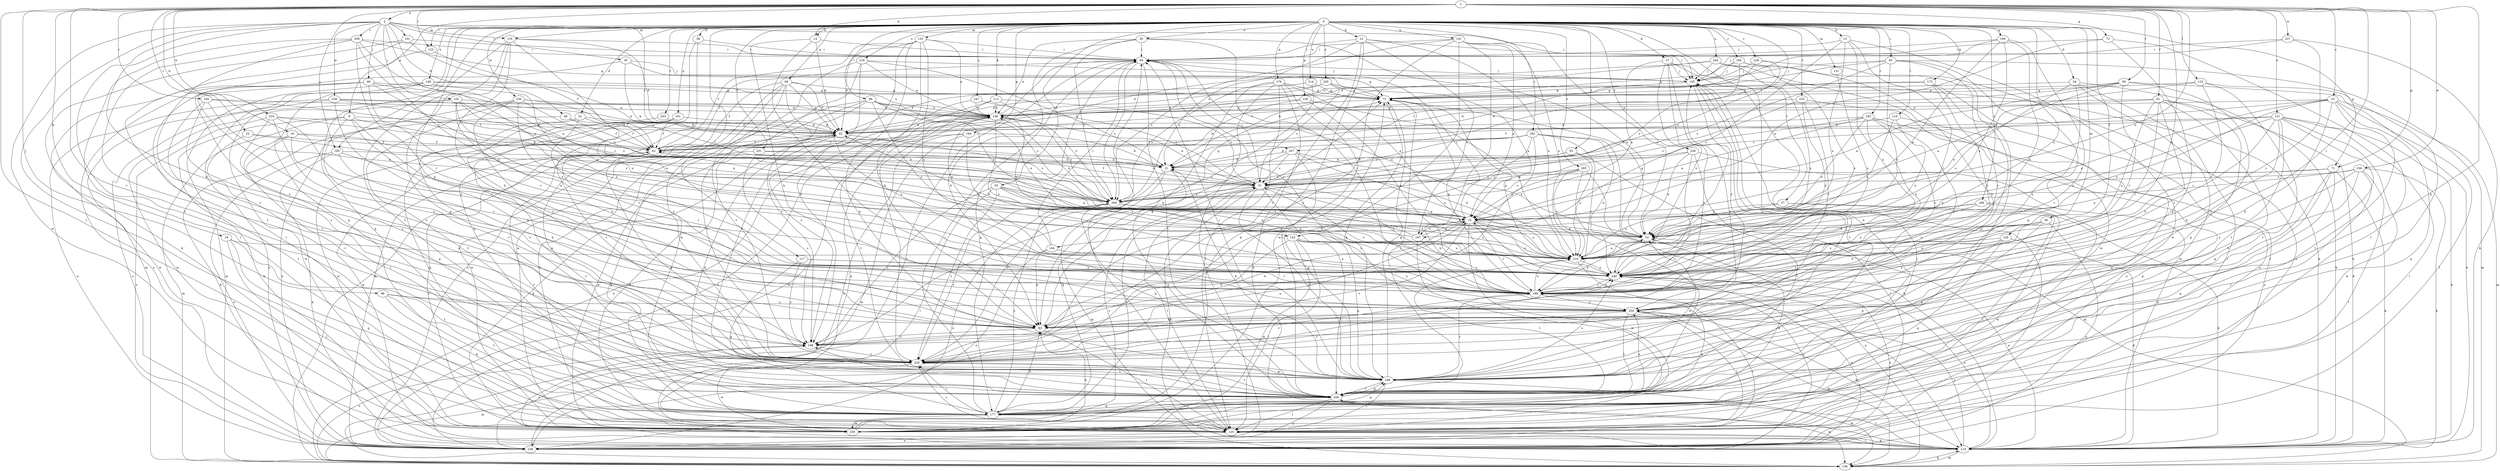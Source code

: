 strict digraph  {
0;
1;
2;
9;
10;
12;
13;
14;
16;
18;
21;
22;
23;
30;
31;
32;
34;
35;
37;
38;
40;
42;
50;
52;
55;
56;
57;
59;
61;
62;
68;
71;
72;
73;
83;
86;
93;
94;
96;
99;
101;
102;
105;
112;
115;
116;
117;
122;
123;
125;
129;
131;
133;
135;
136;
141;
144;
146;
148;
151;
153;
156;
158;
161;
164;
166;
169;
175;
176;
177;
182;
183;
184;
185;
188;
189;
195;
197;
198;
201;
203;
207;
208;
209;
214;
218;
219;
223;
228;
229;
230;
233;
236;
237;
238;
239;
244;
245;
247;
249;
258;
259;
265;
269;
0 -> 12  [label=b];
0 -> 13  [label=b];
0 -> 14  [label=b];
0 -> 32  [label=d];
0 -> 34  [label=d];
0 -> 35  [label=d];
0 -> 37  [label=d];
0 -> 38  [label=d];
0 -> 50  [label=e];
0 -> 55  [label=f];
0 -> 56  [label=f];
0 -> 57  [label=f];
0 -> 68  [label=g];
0 -> 71  [label=g];
0 -> 83  [label=h];
0 -> 86  [label=i];
0 -> 93  [label=i];
0 -> 112  [label=k];
0 -> 116  [label=l];
0 -> 117  [label=l];
0 -> 122  [label=l];
0 -> 129  [label=m];
0 -> 131  [label=m];
0 -> 133  [label=m];
0 -> 135  [label=m];
0 -> 141  [label=n];
0 -> 148  [label=o];
0 -> 158  [label=p];
0 -> 161  [label=p];
0 -> 164  [label=p];
0 -> 169  [label=q];
0 -> 175  [label=q];
0 -> 176  [label=q];
0 -> 177  [label=q];
0 -> 182  [label=r];
0 -> 183  [label=r];
0 -> 184  [label=r];
0 -> 189  [label=s];
0 -> 195  [label=s];
0 -> 201  [label=t];
0 -> 203  [label=t];
0 -> 207  [label=t];
0 -> 214  [label=u];
0 -> 218  [label=u];
0 -> 219  [label=u];
0 -> 223  [label=v];
0 -> 228  [label=v];
0 -> 230  [label=w];
0 -> 244  [label=x];
0 -> 245  [label=x];
0 -> 247  [label=x];
0 -> 258  [label=y];
0 -> 265  [label=z];
1 -> 2  [label=a];
1 -> 9  [label=a];
1 -> 14  [label=b];
1 -> 16  [label=b];
1 -> 18  [label=b];
1 -> 22  [label=c];
1 -> 23  [label=c];
1 -> 59  [label=f];
1 -> 61  [label=f];
1 -> 71  [label=g];
1 -> 72  [label=g];
1 -> 96  [label=j];
1 -> 122  [label=l];
1 -> 123  [label=l];
1 -> 125  [label=l];
1 -> 151  [label=o];
1 -> 153  [label=o];
1 -> 166  [label=p];
1 -> 185  [label=r];
1 -> 188  [label=r];
1 -> 195  [label=s];
1 -> 229  [label=v];
1 -> 233  [label=w];
1 -> 236  [label=w];
1 -> 237  [label=w];
1 -> 249  [label=x];
2 -> 30  [label=c];
2 -> 40  [label=d];
2 -> 83  [label=h];
2 -> 99  [label=j];
2 -> 101  [label=j];
2 -> 102  [label=j];
2 -> 105  [label=j];
2 -> 125  [label=l];
2 -> 135  [label=m];
2 -> 153  [label=o];
2 -> 207  [label=t];
2 -> 208  [label=t];
2 -> 209  [label=t];
2 -> 238  [label=w];
2 -> 239  [label=w];
9 -> 31  [label=c];
9 -> 42  [label=d];
9 -> 83  [label=h];
9 -> 136  [label=m];
9 -> 229  [label=v];
9 -> 239  [label=w];
9 -> 259  [label=y];
10 -> 52  [label=e];
10 -> 83  [label=h];
10 -> 94  [label=i];
10 -> 144  [label=n];
10 -> 146  [label=n];
10 -> 188  [label=r];
10 -> 197  [label=s];
10 -> 219  [label=u];
10 -> 229  [label=v];
10 -> 239  [label=w];
10 -> 249  [label=x];
12 -> 94  [label=i];
12 -> 105  [label=j];
12 -> 197  [label=s];
12 -> 219  [label=u];
12 -> 229  [label=v];
12 -> 239  [label=w];
12 -> 269  [label=z];
13 -> 94  [label=i];
13 -> 188  [label=r];
13 -> 197  [label=s];
13 -> 219  [label=u];
13 -> 239  [label=w];
13 -> 249  [label=x];
14 -> 42  [label=d];
14 -> 83  [label=h];
14 -> 94  [label=i];
14 -> 188  [label=r];
16 -> 31  [label=c];
16 -> 62  [label=f];
16 -> 166  [label=p];
16 -> 188  [label=r];
16 -> 209  [label=t];
18 -> 125  [label=l];
18 -> 177  [label=q];
18 -> 209  [label=t];
18 -> 219  [label=u];
21 -> 31  [label=c];
21 -> 136  [label=m];
21 -> 209  [label=t];
21 -> 229  [label=v];
22 -> 62  [label=f];
22 -> 229  [label=v];
22 -> 269  [label=z];
23 -> 31  [label=c];
23 -> 52  [label=e];
23 -> 83  [label=h];
23 -> 125  [label=l];
23 -> 136  [label=m];
23 -> 146  [label=n];
23 -> 177  [label=q];
23 -> 209  [label=t];
23 -> 219  [label=u];
30 -> 21  [label=b];
30 -> 73  [label=g];
30 -> 105  [label=j];
30 -> 136  [label=m];
31 -> 62  [label=f];
31 -> 94  [label=i];
31 -> 115  [label=k];
31 -> 125  [label=l];
31 -> 146  [label=n];
31 -> 166  [label=p];
31 -> 219  [label=u];
31 -> 249  [label=x];
31 -> 259  [label=y];
31 -> 269  [label=z];
32 -> 42  [label=d];
32 -> 62  [label=f];
32 -> 198  [label=s];
32 -> 229  [label=v];
32 -> 259  [label=y];
34 -> 73  [label=g];
34 -> 115  [label=k];
34 -> 125  [label=l];
34 -> 219  [label=u];
34 -> 239  [label=w];
34 -> 259  [label=y];
35 -> 10  [label=a];
35 -> 52  [label=e];
35 -> 125  [label=l];
35 -> 198  [label=s];
35 -> 219  [label=u];
35 -> 229  [label=v];
35 -> 269  [label=z];
37 -> 10  [label=a];
37 -> 105  [label=j];
37 -> 115  [label=k];
37 -> 198  [label=s];
37 -> 209  [label=t];
37 -> 229  [label=v];
37 -> 249  [label=x];
38 -> 94  [label=i];
38 -> 177  [label=q];
38 -> 229  [label=v];
40 -> 42  [label=d];
40 -> 62  [label=f];
40 -> 115  [label=k];
42 -> 62  [label=f];
42 -> 115  [label=k];
42 -> 239  [label=w];
42 -> 269  [label=z];
50 -> 52  [label=e];
50 -> 83  [label=h];
50 -> 94  [label=i];
50 -> 146  [label=n];
50 -> 188  [label=r];
50 -> 269  [label=z];
52 -> 21  [label=b];
52 -> 73  [label=g];
52 -> 219  [label=u];
55 -> 21  [label=b];
55 -> 125  [label=l];
55 -> 219  [label=u];
55 -> 269  [label=z];
56 -> 52  [label=e];
56 -> 156  [label=o];
56 -> 166  [label=p];
56 -> 219  [label=u];
56 -> 249  [label=x];
56 -> 259  [label=y];
57 -> 10  [label=a];
57 -> 115  [label=k];
57 -> 125  [label=l];
57 -> 219  [label=u];
59 -> 10  [label=a];
59 -> 52  [label=e];
59 -> 62  [label=f];
59 -> 73  [label=g];
59 -> 115  [label=k];
59 -> 188  [label=r];
59 -> 198  [label=s];
61 -> 42  [label=d];
61 -> 83  [label=h];
61 -> 115  [label=k];
61 -> 146  [label=n];
61 -> 166  [label=p];
61 -> 177  [label=q];
61 -> 188  [label=r];
61 -> 249  [label=x];
62 -> 21  [label=b];
62 -> 94  [label=i];
62 -> 166  [label=p];
62 -> 209  [label=t];
68 -> 42  [label=d];
68 -> 62  [label=f];
68 -> 73  [label=g];
68 -> 136  [label=m];
68 -> 156  [label=o];
68 -> 198  [label=s];
68 -> 229  [label=v];
68 -> 259  [label=y];
71 -> 31  [label=c];
71 -> 52  [label=e];
71 -> 115  [label=k];
71 -> 166  [label=p];
71 -> 177  [label=q];
71 -> 209  [label=t];
72 -> 10  [label=a];
72 -> 94  [label=i];
72 -> 125  [label=l];
72 -> 166  [label=p];
73 -> 146  [label=n];
73 -> 166  [label=p];
73 -> 209  [label=t];
83 -> 73  [label=g];
83 -> 125  [label=l];
83 -> 198  [label=s];
86 -> 10  [label=a];
86 -> 52  [label=e];
86 -> 125  [label=l];
86 -> 146  [label=n];
86 -> 219  [label=u];
86 -> 229  [label=v];
86 -> 239  [label=w];
86 -> 269  [label=z];
93 -> 105  [label=j];
93 -> 136  [label=m];
93 -> 146  [label=n];
93 -> 166  [label=p];
93 -> 219  [label=u];
93 -> 259  [label=y];
93 -> 269  [label=z];
94 -> 105  [label=j];
94 -> 177  [label=q];
94 -> 188  [label=r];
94 -> 209  [label=t];
94 -> 219  [label=u];
94 -> 269  [label=z];
96 -> 83  [label=h];
96 -> 177  [label=q];
96 -> 209  [label=t];
96 -> 259  [label=y];
99 -> 73  [label=g];
99 -> 125  [label=l];
99 -> 156  [label=o];
99 -> 188  [label=r];
99 -> 229  [label=v];
99 -> 249  [label=x];
99 -> 269  [label=z];
101 -> 94  [label=i];
101 -> 115  [label=k];
101 -> 125  [label=l];
101 -> 269  [label=z];
102 -> 52  [label=e];
102 -> 146  [label=n];
102 -> 156  [label=o];
102 -> 219  [label=u];
102 -> 239  [label=w];
102 -> 249  [label=x];
102 -> 269  [label=z];
105 -> 73  [label=g];
105 -> 198  [label=s];
105 -> 209  [label=t];
105 -> 259  [label=y];
112 -> 31  [label=c];
112 -> 146  [label=n];
112 -> 209  [label=t];
112 -> 229  [label=v];
112 -> 269  [label=z];
115 -> 52  [label=e];
115 -> 125  [label=l];
115 -> 136  [label=m];
115 -> 198  [label=s];
115 -> 209  [label=t];
115 -> 249  [label=x];
115 -> 259  [label=y];
116 -> 42  [label=d];
116 -> 52  [label=e];
116 -> 177  [label=q];
116 -> 219  [label=u];
117 -> 177  [label=q];
117 -> 188  [label=r];
117 -> 198  [label=s];
117 -> 249  [label=x];
122 -> 62  [label=f];
122 -> 198  [label=s];
123 -> 10  [label=a];
123 -> 73  [label=g];
123 -> 188  [label=r];
123 -> 209  [label=t];
123 -> 239  [label=w];
125 -> 42  [label=d];
125 -> 94  [label=i];
125 -> 115  [label=k];
125 -> 156  [label=o];
125 -> 229  [label=v];
129 -> 115  [label=k];
129 -> 166  [label=p];
129 -> 177  [label=q];
129 -> 188  [label=r];
129 -> 219  [label=u];
129 -> 249  [label=x];
131 -> 249  [label=x];
133 -> 42  [label=d];
133 -> 62  [label=f];
133 -> 83  [label=h];
133 -> 94  [label=i];
133 -> 146  [label=n];
133 -> 166  [label=p];
133 -> 198  [label=s];
133 -> 249  [label=x];
135 -> 42  [label=d];
135 -> 83  [label=h];
135 -> 94  [label=i];
135 -> 166  [label=p];
135 -> 177  [label=q];
135 -> 209  [label=t];
135 -> 249  [label=x];
136 -> 10  [label=a];
136 -> 115  [label=k];
136 -> 146  [label=n];
136 -> 198  [label=s];
141 -> 10  [label=a];
141 -> 52  [label=e];
141 -> 94  [label=i];
141 -> 115  [label=k];
141 -> 219  [label=u];
141 -> 229  [label=v];
141 -> 239  [label=w];
141 -> 269  [label=z];
144 -> 83  [label=h];
144 -> 94  [label=i];
144 -> 146  [label=n];
144 -> 156  [label=o];
144 -> 249  [label=x];
146 -> 42  [label=d];
146 -> 94  [label=i];
146 -> 156  [label=o];
146 -> 249  [label=x];
146 -> 269  [label=z];
148 -> 73  [label=g];
148 -> 136  [label=m];
148 -> 146  [label=n];
148 -> 156  [label=o];
148 -> 219  [label=u];
148 -> 239  [label=w];
151 -> 42  [label=d];
151 -> 62  [label=f];
151 -> 83  [label=h];
151 -> 115  [label=k];
151 -> 125  [label=l];
151 -> 188  [label=r];
151 -> 209  [label=t];
151 -> 219  [label=u];
151 -> 229  [label=v];
151 -> 239  [label=w];
153 -> 83  [label=h];
153 -> 125  [label=l];
153 -> 166  [label=p];
153 -> 209  [label=t];
153 -> 219  [label=u];
153 -> 239  [label=w];
153 -> 259  [label=y];
156 -> 62  [label=f];
156 -> 94  [label=i];
156 -> 105  [label=j];
156 -> 146  [label=n];
156 -> 188  [label=r];
156 -> 249  [label=x];
158 -> 21  [label=b];
158 -> 146  [label=n];
158 -> 219  [label=u];
158 -> 249  [label=x];
161 -> 42  [label=d];
161 -> 62  [label=f];
161 -> 115  [label=k];
161 -> 166  [label=p];
161 -> 229  [label=v];
161 -> 239  [label=w];
164 -> 21  [label=b];
164 -> 62  [label=f];
164 -> 136  [label=m];
164 -> 156  [label=o];
164 -> 188  [label=r];
166 -> 21  [label=b];
166 -> 52  [label=e];
166 -> 73  [label=g];
166 -> 94  [label=i];
166 -> 105  [label=j];
166 -> 125  [label=l];
166 -> 136  [label=m];
166 -> 188  [label=r];
166 -> 209  [label=t];
166 -> 249  [label=x];
169 -> 42  [label=d];
169 -> 52  [label=e];
169 -> 94  [label=i];
169 -> 219  [label=u];
169 -> 229  [label=v];
169 -> 249  [label=x];
175 -> 62  [label=f];
175 -> 73  [label=g];
175 -> 156  [label=o];
175 -> 166  [label=p];
175 -> 188  [label=r];
176 -> 10  [label=a];
176 -> 73  [label=g];
176 -> 83  [label=h];
176 -> 115  [label=k];
176 -> 125  [label=l];
176 -> 156  [label=o];
176 -> 209  [label=t];
176 -> 269  [label=z];
177 -> 31  [label=c];
177 -> 52  [label=e];
177 -> 62  [label=f];
177 -> 83  [label=h];
177 -> 94  [label=i];
177 -> 125  [label=l];
177 -> 166  [label=p];
177 -> 229  [label=v];
177 -> 239  [label=w];
177 -> 269  [label=z];
182 -> 21  [label=b];
182 -> 31  [label=c];
182 -> 62  [label=f];
182 -> 83  [label=h];
182 -> 115  [label=k];
182 -> 188  [label=r];
182 -> 198  [label=s];
182 -> 249  [label=x];
183 -> 10  [label=a];
183 -> 31  [label=c];
183 -> 42  [label=d];
183 -> 52  [label=e];
183 -> 156  [label=o];
183 -> 188  [label=r];
183 -> 249  [label=x];
183 -> 259  [label=y];
184 -> 73  [label=g];
184 -> 83  [label=h];
184 -> 105  [label=j];
184 -> 249  [label=x];
184 -> 269  [label=z];
185 -> 10  [label=a];
185 -> 62  [label=f];
185 -> 146  [label=n];
185 -> 198  [label=s];
185 -> 229  [label=v];
188 -> 31  [label=c];
188 -> 52  [label=e];
188 -> 73  [label=g];
188 -> 177  [label=q];
188 -> 219  [label=u];
188 -> 229  [label=v];
188 -> 249  [label=x];
188 -> 259  [label=y];
189 -> 10  [label=a];
189 -> 52  [label=e];
189 -> 125  [label=l];
189 -> 239  [label=w];
189 -> 249  [label=x];
195 -> 21  [label=b];
195 -> 83  [label=h];
195 -> 115  [label=k];
195 -> 156  [label=o];
195 -> 188  [label=r];
197 -> 10  [label=a];
197 -> 62  [label=f];
197 -> 125  [label=l];
197 -> 146  [label=n];
197 -> 188  [label=r];
198 -> 229  [label=v];
201 -> 21  [label=b];
201 -> 31  [label=c];
201 -> 177  [label=q];
201 -> 198  [label=s];
203 -> 42  [label=d];
203 -> 177  [label=q];
207 -> 21  [label=b];
207 -> 31  [label=c];
207 -> 52  [label=e];
207 -> 166  [label=p];
207 -> 177  [label=q];
207 -> 219  [label=u];
208 -> 10  [label=a];
208 -> 73  [label=g];
208 -> 94  [label=i];
208 -> 125  [label=l];
208 -> 188  [label=r];
208 -> 209  [label=t];
208 -> 229  [label=v];
208 -> 249  [label=x];
209 -> 42  [label=d];
209 -> 125  [label=l];
209 -> 136  [label=m];
209 -> 156  [label=o];
209 -> 166  [label=p];
209 -> 177  [label=q];
209 -> 198  [label=s];
209 -> 229  [label=v];
209 -> 259  [label=y];
214 -> 42  [label=d];
214 -> 73  [label=g];
214 -> 198  [label=s];
218 -> 21  [label=b];
218 -> 105  [label=j];
218 -> 146  [label=n];
218 -> 177  [label=q];
218 -> 209  [label=t];
218 -> 239  [label=w];
219 -> 42  [label=d];
219 -> 156  [label=o];
219 -> 209  [label=t];
219 -> 249  [label=x];
223 -> 31  [label=c];
223 -> 146  [label=n];
223 -> 156  [label=o];
223 -> 188  [label=r];
223 -> 249  [label=x];
228 -> 21  [label=b];
228 -> 31  [label=c];
228 -> 105  [label=j];
228 -> 156  [label=o];
229 -> 10  [label=a];
229 -> 73  [label=g];
229 -> 136  [label=m];
229 -> 166  [label=p];
229 -> 239  [label=w];
230 -> 52  [label=e];
230 -> 62  [label=f];
230 -> 83  [label=h];
230 -> 146  [label=n];
230 -> 156  [label=o];
230 -> 188  [label=r];
230 -> 209  [label=t];
233 -> 21  [label=b];
233 -> 42  [label=d];
233 -> 156  [label=o];
233 -> 198  [label=s];
233 -> 249  [label=x];
233 -> 259  [label=y];
236 -> 31  [label=c];
236 -> 52  [label=e];
236 -> 83  [label=h];
236 -> 115  [label=k];
236 -> 125  [label=l];
236 -> 209  [label=t];
236 -> 259  [label=y];
237 -> 94  [label=i];
237 -> 105  [label=j];
237 -> 115  [label=k];
237 -> 188  [label=r];
238 -> 42  [label=d];
238 -> 62  [label=f];
238 -> 146  [label=n];
238 -> 156  [label=o];
238 -> 188  [label=r];
238 -> 239  [label=w];
239 -> 31  [label=c];
239 -> 62  [label=f];
239 -> 83  [label=h];
239 -> 105  [label=j];
239 -> 146  [label=n];
244 -> 21  [label=b];
244 -> 42  [label=d];
244 -> 105  [label=j];
244 -> 209  [label=t];
244 -> 239  [label=w];
244 -> 249  [label=x];
245 -> 10  [label=a];
245 -> 31  [label=c];
245 -> 42  [label=d];
245 -> 73  [label=g];
245 -> 146  [label=n];
247 -> 31  [label=c];
247 -> 146  [label=n];
247 -> 198  [label=s];
249 -> 73  [label=g];
249 -> 105  [label=j];
249 -> 156  [label=o];
249 -> 188  [label=r];
258 -> 21  [label=b];
258 -> 52  [label=e];
258 -> 115  [label=k];
258 -> 209  [label=t];
258 -> 229  [label=v];
258 -> 269  [label=z];
259 -> 83  [label=h];
259 -> 115  [label=k];
259 -> 125  [label=l];
259 -> 136  [label=m];
259 -> 209  [label=t];
259 -> 229  [label=v];
265 -> 10  [label=a];
265 -> 31  [label=c];
265 -> 136  [label=m];
265 -> 209  [label=t];
265 -> 219  [label=u];
265 -> 269  [label=z];
269 -> 10  [label=a];
269 -> 73  [label=g];
269 -> 156  [label=o];
269 -> 166  [label=p];
269 -> 219  [label=u];
269 -> 229  [label=v];
}

